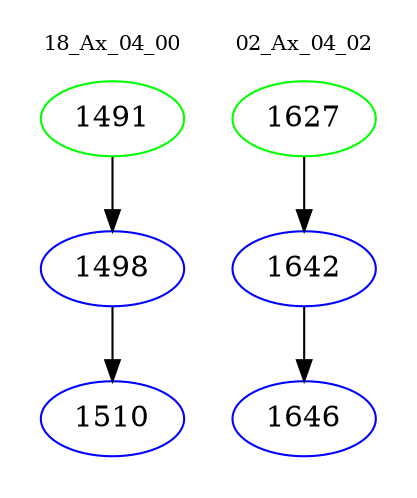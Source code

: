 digraph{
subgraph cluster_0 {
color = white
label = "18_Ax_04_00";
fontsize=10;
T0_1491 [label="1491", color="green"]
T0_1491 -> T0_1498 [color="black"]
T0_1498 [label="1498", color="blue"]
T0_1498 -> T0_1510 [color="black"]
T0_1510 [label="1510", color="blue"]
}
subgraph cluster_1 {
color = white
label = "02_Ax_04_02";
fontsize=10;
T1_1627 [label="1627", color="green"]
T1_1627 -> T1_1642 [color="black"]
T1_1642 [label="1642", color="blue"]
T1_1642 -> T1_1646 [color="black"]
T1_1646 [label="1646", color="blue"]
}
}
